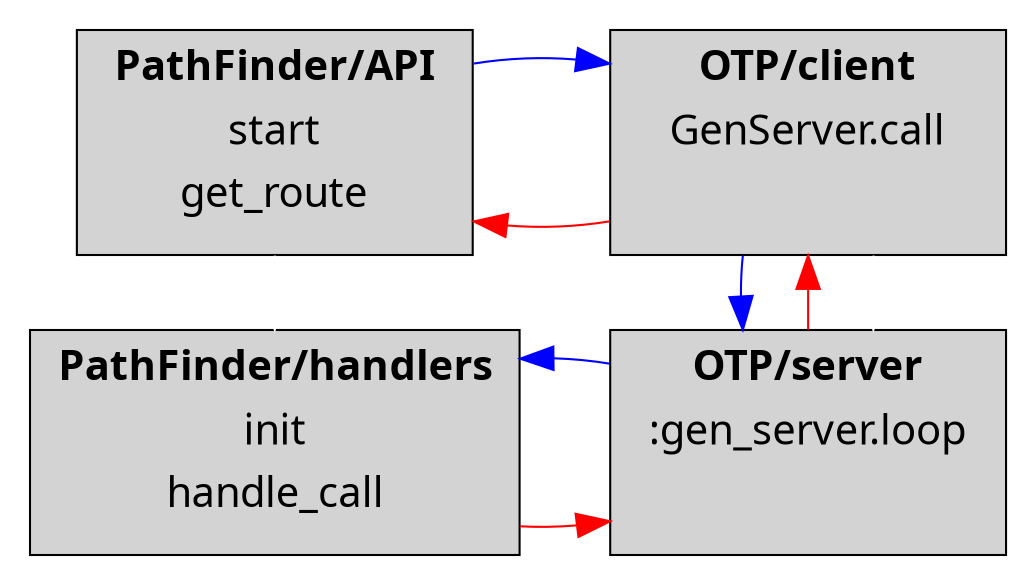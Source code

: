 digraph GS {

    graph [pad=0.2, nodesep=0.6]
    node [shape=box, style=filled, fontname="UbuntuMono", fontsize=20]

    a [label=<
       <table border="0" width="170" height="100" cellpadding="3">
       <tr><td width="170" align="center"><b>PathFinder/API</b></td></tr>
       <tr><td align="center">start</td></tr>
       <tr><td align="center">get_route</td></tr>
       </table>
       >];

    d [label=<
       <table border="0" width="170" height="100" cellpadding="3">
       <tr><td width="170" align="center"><b>PathFinder/handlers</b></td></tr>
       <tr><td align="center">init</td></tr>
       <tr><td align="center">handle_call</td></tr>
       </table>
       >];

    b [label=<
       <table border="0" width="170" height="100" cellpadding="3">
       <tr ><td width="170" align="center"><b>OTP/client</b></td></tr>
       <tr><td align="center">GenServer.call</td></tr>
       </table>
       >];

    c [label=<
       <table border="0" width="170" height="100" cellpadding="3">
       <tr><td width="170" align="center"><b>OTP/server</b></td></tr>
       <tr><td align="center">:gen_server.loop</td></tr>
       </table>
       >];


    edge [weight=1 color=red, arrowsize=1.6];
    d -> c -> b -> a;

    edge [weight=1 color=blue];
    a -> b -> c -> d;

    // hidden edges to make proper layout
    edge [weight=1000 color=white];
    a -> d;
    b -> c;
    rank=same {a, b}
    rank=same {d, c}

}
